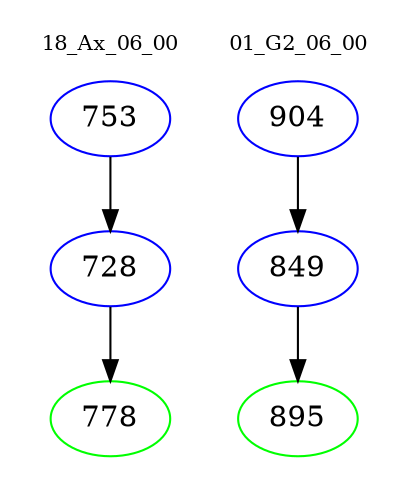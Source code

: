 digraph{
subgraph cluster_0 {
color = white
label = "18_Ax_06_00";
fontsize=10;
T0_753 [label="753", color="blue"]
T0_753 -> T0_728 [color="black"]
T0_728 [label="728", color="blue"]
T0_728 -> T0_778 [color="black"]
T0_778 [label="778", color="green"]
}
subgraph cluster_1 {
color = white
label = "01_G2_06_00";
fontsize=10;
T1_904 [label="904", color="blue"]
T1_904 -> T1_849 [color="black"]
T1_849 [label="849", color="blue"]
T1_849 -> T1_895 [color="black"]
T1_895 [label="895", color="green"]
}
}
